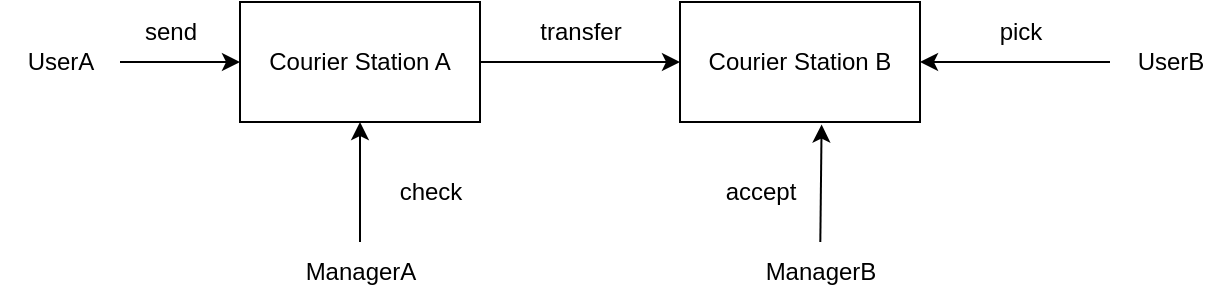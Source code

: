 <mxfile>
    <diagram id="r1IBxTfPPvFH1S50ym4_" name="Page-1">
        <mxGraphModel dx="713" dy="520" grid="1" gridSize="10" guides="1" tooltips="1" connect="1" arrows="1" fold="1" page="1" pageScale="1" pageWidth="827" pageHeight="1169" math="0" shadow="0">
            <root>
                <mxCell id="0"/>
                <mxCell id="1" parent="0"/>
                <mxCell id="9" style="edgeStyle=none;html=1;exitX=1;exitY=0.5;exitDx=0;exitDy=0;entryX=0;entryY=0.5;entryDx=0;entryDy=0;" edge="1" parent="1" source="4" target="6">
                    <mxGeometry relative="1" as="geometry"/>
                </mxCell>
                <mxCell id="4" value="Courier Station A" style="whiteSpace=wrap;html=1;" vertex="1" parent="1">
                    <mxGeometry x="230" y="330" width="120" height="60" as="geometry"/>
                </mxCell>
                <mxCell id="8" style="edgeStyle=none;html=1;entryX=0;entryY=0.5;entryDx=0;entryDy=0;" edge="1" parent="1" source="5" target="4">
                    <mxGeometry relative="1" as="geometry"/>
                </mxCell>
                <mxCell id="5" value="UserA" style="text;html=1;align=center;verticalAlign=middle;resizable=0;points=[];autosize=1;strokeColor=none;fillColor=none;" vertex="1" parent="1">
                    <mxGeometry x="110" y="345" width="60" height="30" as="geometry"/>
                </mxCell>
                <mxCell id="6" value="Courier Station B" style="whiteSpace=wrap;html=1;" vertex="1" parent="1">
                    <mxGeometry x="450" y="330" width="120" height="60" as="geometry"/>
                </mxCell>
                <mxCell id="19" style="edgeStyle=none;html=1;entryX=1;entryY=0.5;entryDx=0;entryDy=0;" edge="1" parent="1" source="7" target="6">
                    <mxGeometry relative="1" as="geometry"/>
                </mxCell>
                <mxCell id="7" value="UserB" style="text;html=1;align=center;verticalAlign=middle;resizable=0;points=[];autosize=1;strokeColor=none;fillColor=none;" vertex="1" parent="1">
                    <mxGeometry x="665" y="345" width="60" height="30" as="geometry"/>
                </mxCell>
                <mxCell id="15" style="edgeStyle=none;html=1;entryX=0.5;entryY=1;entryDx=0;entryDy=0;" edge="1" parent="1" source="13" target="4">
                    <mxGeometry relative="1" as="geometry"/>
                </mxCell>
                <mxCell id="13" value="ManagerA" style="text;html=1;align=center;verticalAlign=middle;resizable=0;points=[];autosize=1;strokeColor=none;fillColor=none;" vertex="1" parent="1">
                    <mxGeometry x="250" y="450" width="80" height="30" as="geometry"/>
                </mxCell>
                <mxCell id="16" style="edgeStyle=none;html=1;entryX=0.59;entryY=1.021;entryDx=0;entryDy=0;entryPerimeter=0;" edge="1" parent="1" source="14" target="6">
                    <mxGeometry relative="1" as="geometry"/>
                </mxCell>
                <mxCell id="14" value="ManagerB" style="text;html=1;align=center;verticalAlign=middle;resizable=0;points=[];autosize=1;strokeColor=none;fillColor=none;" vertex="1" parent="1">
                    <mxGeometry x="480" y="450" width="80" height="30" as="geometry"/>
                </mxCell>
                <mxCell id="17" value="check" style="text;html=1;align=center;verticalAlign=middle;resizable=0;points=[];autosize=1;strokeColor=none;fillColor=none;" vertex="1" parent="1">
                    <mxGeometry x="300" y="410" width="50" height="30" as="geometry"/>
                </mxCell>
                <mxCell id="18" value="accept" style="text;html=1;align=center;verticalAlign=middle;resizable=0;points=[];autosize=1;strokeColor=none;fillColor=none;" vertex="1" parent="1">
                    <mxGeometry x="460" y="410" width="60" height="30" as="geometry"/>
                </mxCell>
                <mxCell id="20" value="send" style="text;html=1;align=center;verticalAlign=middle;resizable=0;points=[];autosize=1;strokeColor=none;fillColor=none;" vertex="1" parent="1">
                    <mxGeometry x="170" y="330" width="50" height="30" as="geometry"/>
                </mxCell>
                <mxCell id="22" value="pick" style="text;html=1;align=center;verticalAlign=middle;resizable=0;points=[];autosize=1;strokeColor=none;fillColor=none;" vertex="1" parent="1">
                    <mxGeometry x="600" y="330" width="40" height="30" as="geometry"/>
                </mxCell>
                <mxCell id="23" value="transfer" style="text;html=1;align=center;verticalAlign=middle;resizable=0;points=[];autosize=1;strokeColor=none;fillColor=none;" vertex="1" parent="1">
                    <mxGeometry x="370" y="330" width="60" height="30" as="geometry"/>
                </mxCell>
            </root>
        </mxGraphModel>
    </diagram>
</mxfile>